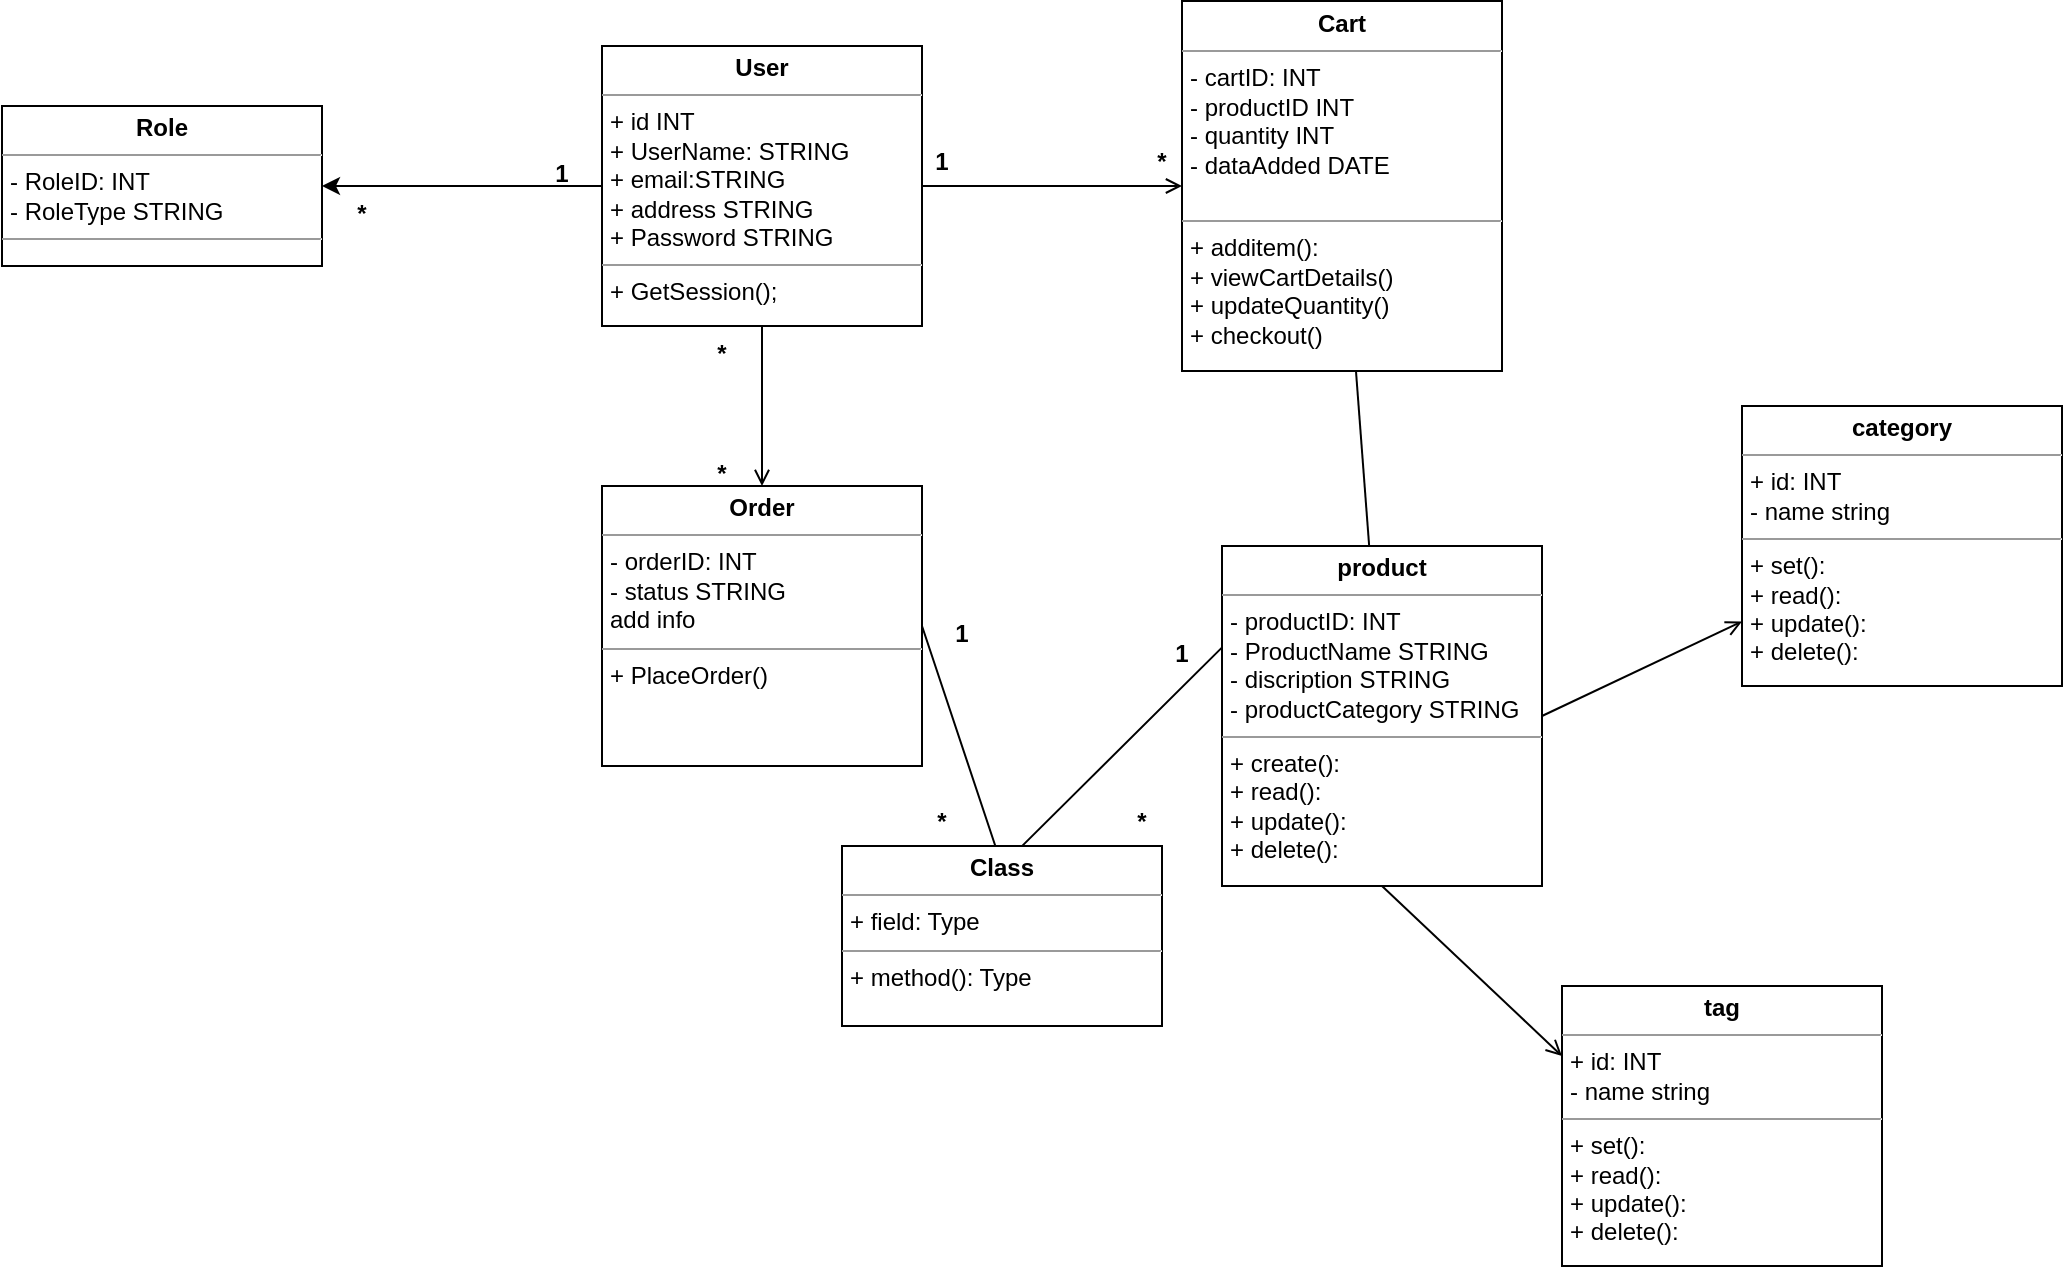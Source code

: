<mxfile>
    <diagram id="cIz3fN_cBrJlh2vAF9hm" name="Page-1">
        <mxGraphModel dx="1170" dy="458" grid="1" gridSize="10" guides="1" tooltips="1" connect="1" arrows="1" fold="1" page="0" pageScale="1" pageWidth="850" pageHeight="1100" math="0" shadow="0">
            <root>
                <mxCell id="0"/>
                <mxCell id="1" parent="0"/>
                <mxCell id="3" style="edgeStyle=none;html=1;exitX=0;exitY=0.5;exitDx=0;exitDy=0;" edge="1" parent="1" source="2" target="4">
                    <mxGeometry relative="1" as="geometry">
                        <mxPoint x="130" y="315.111" as="targetPoint"/>
                    </mxGeometry>
                </mxCell>
                <mxCell id="8" style="edgeStyle=none;html=1;exitX=1;exitY=0.5;exitDx=0;exitDy=0;endArrow=open;endFill=0;" edge="1" parent="1" source="2">
                    <mxGeometry relative="1" as="geometry">
                        <mxPoint x="550" y="310" as="targetPoint"/>
                    </mxGeometry>
                </mxCell>
                <mxCell id="10" style="edgeStyle=none;html=1;exitX=0.5;exitY=1;exitDx=0;exitDy=0;endArrow=open;endFill=0;" edge="1" parent="1" source="2">
                    <mxGeometry relative="1" as="geometry">
                        <mxPoint x="340" y="460" as="targetPoint"/>
                    </mxGeometry>
                </mxCell>
                <mxCell id="2" value="&lt;p style=&quot;margin:0px;margin-top:4px;text-align:center;&quot;&gt;&lt;b&gt;User&lt;/b&gt;&lt;/p&gt;&lt;hr size=&quot;1&quot;&gt;&lt;p style=&quot;margin:0px;margin-left:4px;&quot;&gt;+ id INT&lt;/p&gt;&lt;p style=&quot;margin:0px;margin-left:4px;&quot;&gt;+ UserName: STRING&lt;/p&gt;&lt;p style=&quot;margin:0px;margin-left:4px;&quot;&gt;+ email:STRING&lt;/p&gt;&lt;p style=&quot;margin:0px;margin-left:4px;&quot;&gt;+ address STRING&lt;/p&gt;&lt;p style=&quot;margin:0px;margin-left:4px;&quot;&gt;+ Password STRING&lt;/p&gt;&lt;hr size=&quot;1&quot;&gt;&lt;p style=&quot;margin:0px;margin-left:4px;&quot;&gt;+ GetSession();&lt;/p&gt;" style="verticalAlign=top;align=left;overflow=fill;fontSize=12;fontFamily=Helvetica;html=1;" parent="1" vertex="1">
                    <mxGeometry x="260" y="240" width="160" height="140" as="geometry"/>
                </mxCell>
                <mxCell id="4" value="&lt;p style=&quot;margin:0px;margin-top:4px;text-align:center;&quot;&gt;&lt;b&gt;Role&lt;/b&gt;&lt;/p&gt;&lt;hr size=&quot;1&quot;&gt;&lt;p style=&quot;margin:0px;margin-left:4px;&quot;&gt;- RoleID: INT&lt;/p&gt;&lt;p style=&quot;margin:0px;margin-left:4px;&quot;&gt;- RoleType STRING&lt;/p&gt;&lt;hr size=&quot;1&quot;&gt;&lt;p style=&quot;margin:0px;margin-left:4px;&quot;&gt;&lt;br&gt;&lt;/p&gt;" style="verticalAlign=top;align=left;overflow=fill;fontSize=12;fontFamily=Helvetica;html=1;" vertex="1" parent="1">
                    <mxGeometry x="-40" y="270" width="160" height="80" as="geometry"/>
                </mxCell>
                <mxCell id="5" value="1" style="text;align=center;fontStyle=1;verticalAlign=middle;spacingLeft=3;spacingRight=3;strokeColor=none;rotatable=0;points=[[0,0.5],[1,0.5]];portConstraint=eastwest;" vertex="1" parent="1">
                    <mxGeometry x="200" y="290" width="80" height="26" as="geometry"/>
                </mxCell>
                <mxCell id="7" value="*" style="text;align=center;fontStyle=1;verticalAlign=middle;spacingLeft=3;spacingRight=3;strokeColor=none;rotatable=0;points=[[0,0.5],[1,0.5]];portConstraint=eastwest;" vertex="1" parent="1">
                    <mxGeometry x="100" y="310" width="80" height="26" as="geometry"/>
                </mxCell>
                <mxCell id="32" style="edgeStyle=none;html=1;endArrow=none;endFill=0;" edge="1" parent="1" source="9" target="22">
                    <mxGeometry relative="1" as="geometry"/>
                </mxCell>
                <mxCell id="9" value="&lt;p style=&quot;margin:0px;margin-top:4px;text-align:center;&quot;&gt;&lt;b&gt;Cart&lt;/b&gt;&lt;/p&gt;&lt;hr size=&quot;1&quot;&gt;&lt;p style=&quot;margin:0px;margin-left:4px;&quot;&gt;- cartID: INT&lt;/p&gt;&lt;p style=&quot;margin:0px;margin-left:4px;&quot;&gt;- productID INT&lt;/p&gt;&lt;p style=&quot;margin:0px;margin-left:4px;&quot;&gt;- quantity INT&lt;/p&gt;&lt;p style=&quot;margin:0px;margin-left:4px;&quot;&gt;- dataAdded DATE&lt;/p&gt;&lt;p style=&quot;margin:0px;margin-left:4px;&quot;&gt;&lt;br&gt;&lt;/p&gt;&lt;hr size=&quot;1&quot;&gt;&lt;p style=&quot;margin:0px;margin-left:4px;&quot;&gt;+ additem():&lt;/p&gt;&lt;p style=&quot;margin:0px;margin-left:4px;&quot;&gt;+ viewCartDetails()&lt;/p&gt;&lt;p style=&quot;margin:0px;margin-left:4px;&quot;&gt;+ updateQuantity()&lt;/p&gt;&lt;p style=&quot;margin:0px;margin-left:4px;&quot;&gt;+ checkout()&lt;/p&gt;" style="verticalAlign=top;align=left;overflow=fill;fontSize=12;fontFamily=Helvetica;html=1;" vertex="1" parent="1">
                    <mxGeometry x="550" y="217.5" width="160" height="185" as="geometry"/>
                </mxCell>
                <mxCell id="12" value="1" style="text;align=center;fontStyle=1;verticalAlign=middle;spacingLeft=3;spacingRight=3;strokeColor=none;rotatable=0;points=[[0,0.5],[1,0.5]];portConstraint=eastwest;" vertex="1" parent="1">
                    <mxGeometry x="390" y="284" width="80" height="26" as="geometry"/>
                </mxCell>
                <mxCell id="13" value="*" style="text;align=center;fontStyle=1;verticalAlign=middle;spacingLeft=3;spacingRight=3;strokeColor=none;rotatable=0;points=[[0,0.5],[1,0.5]];portConstraint=eastwest;" vertex="1" parent="1">
                    <mxGeometry x="500" y="284" width="80" height="26" as="geometry"/>
                </mxCell>
                <mxCell id="21" style="edgeStyle=none;html=1;exitX=1;exitY=0.5;exitDx=0;exitDy=0;endArrow=none;endFill=0;entryX=0.009;entryY=0.29;entryDx=0;entryDy=0;entryPerimeter=0;" edge="1" parent="1" source="14" target="22">
                    <mxGeometry relative="1" as="geometry">
                        <mxPoint x="510.0" y="550" as="targetPoint"/>
                        <Array as="points">
                            <mxPoint x="460" y="650"/>
                        </Array>
                    </mxGeometry>
                </mxCell>
                <mxCell id="14" value="&lt;p style=&quot;margin:0px;margin-top:4px;text-align:center;&quot;&gt;&lt;b&gt;Order&lt;/b&gt;&lt;/p&gt;&lt;hr size=&quot;1&quot;&gt;&lt;p style=&quot;margin:0px;margin-left:4px;&quot;&gt;- orderID: INT&lt;/p&gt;&lt;p style=&quot;margin:0px;margin-left:4px;&quot;&gt;- status STRING&lt;/p&gt;&lt;p style=&quot;margin:0px;margin-left:4px;&quot;&gt;add info&lt;/p&gt;&lt;hr size=&quot;1&quot;&gt;&lt;p style=&quot;margin:0px;margin-left:4px;&quot;&gt;+ PlaceOrder()&lt;/p&gt;" style="verticalAlign=top;align=left;overflow=fill;fontSize=12;fontFamily=Helvetica;html=1;" vertex="1" parent="1">
                    <mxGeometry x="260" y="460" width="160" height="140" as="geometry"/>
                </mxCell>
                <mxCell id="19" value="*" style="text;align=center;fontStyle=1;verticalAlign=middle;spacingLeft=3;spacingRight=3;strokeColor=none;rotatable=0;points=[[0,0.5],[1,0.5]];portConstraint=eastwest;" vertex="1" parent="1">
                    <mxGeometry x="280" y="380" width="80" height="26" as="geometry"/>
                </mxCell>
                <mxCell id="20" value="*" style="text;align=center;fontStyle=1;verticalAlign=middle;spacingLeft=3;spacingRight=3;strokeColor=none;rotatable=0;points=[[0,0.5],[1,0.5]];portConstraint=eastwest;" vertex="1" parent="1">
                    <mxGeometry x="280" y="440" width="80" height="26" as="geometry"/>
                </mxCell>
                <mxCell id="23" style="edgeStyle=none;html=1;exitX=1;exitY=0.5;exitDx=0;exitDy=0;endArrow=open;endFill=0;" edge="1" parent="1" source="22" target="24">
                    <mxGeometry relative="1" as="geometry">
                        <mxPoint x="790" y="570" as="targetPoint"/>
                    </mxGeometry>
                </mxCell>
                <mxCell id="26" style="edgeStyle=none;html=1;exitX=0.5;exitY=1;exitDx=0;exitDy=0;entryX=0;entryY=0.25;entryDx=0;entryDy=0;endArrow=open;endFill=0;" edge="1" parent="1" source="22" target="25">
                    <mxGeometry relative="1" as="geometry"/>
                </mxCell>
                <mxCell id="22" value="&lt;p style=&quot;margin:0px;margin-top:4px;text-align:center;&quot;&gt;&lt;b&gt;product&lt;/b&gt;&lt;/p&gt;&lt;hr size=&quot;1&quot;&gt;&lt;p style=&quot;margin:0px;margin-left:4px;&quot;&gt;- productID: INT&lt;/p&gt;&lt;p style=&quot;margin:0px;margin-left:4px;&quot;&gt;- ProductName STRING&lt;/p&gt;&lt;p style=&quot;margin:0px;margin-left:4px;&quot;&gt;- discription STRING&lt;/p&gt;&lt;p style=&quot;margin:0px;margin-left:4px;&quot;&gt;- productCategory STRING&lt;span style=&quot;background-color: initial;&quot;&gt;&amp;nbsp;&lt;/span&gt;&lt;/p&gt;&lt;hr size=&quot;1&quot;&gt;&lt;p style=&quot;margin:0px;margin-left:4px;&quot;&gt;+ create():&amp;nbsp;&lt;/p&gt;&lt;p style=&quot;margin:0px;margin-left:4px;&quot;&gt;+ read():&amp;nbsp;&lt;br&gt;&lt;/p&gt;&lt;p style=&quot;margin:0px;margin-left:4px;&quot;&gt;+ update():&amp;nbsp;&lt;br&gt;&lt;/p&gt;&lt;p style=&quot;margin:0px;margin-left:4px;&quot;&gt;+ delete():&amp;nbsp;&lt;br&gt;&lt;/p&gt;&lt;p style=&quot;margin:0px;margin-left:4px;&quot;&gt;&lt;br&gt;&lt;/p&gt;" style="verticalAlign=top;align=left;overflow=fill;fontSize=12;fontFamily=Helvetica;html=1;" vertex="1" parent="1">
                    <mxGeometry x="570" y="490" width="160" height="170" as="geometry"/>
                </mxCell>
                <mxCell id="24" value="&lt;p style=&quot;margin:0px;margin-top:4px;text-align:center;&quot;&gt;&lt;b&gt;category&lt;/b&gt;&lt;/p&gt;&lt;hr size=&quot;1&quot;&gt;&lt;p style=&quot;margin:0px;margin-left:4px;&quot;&gt;+ id: INT&lt;/p&gt;&lt;p style=&quot;margin:0px;margin-left:4px;&quot;&gt;- name string&lt;/p&gt;&lt;hr size=&quot;1&quot;&gt;&lt;p style=&quot;margin:0px;margin-left:4px;&quot;&gt;+ set():&amp;nbsp;&lt;/p&gt;&lt;p style=&quot;margin:0px;margin-left:4px;&quot;&gt;+ read():&amp;nbsp;&lt;br&gt;&lt;/p&gt;&lt;p style=&quot;margin:0px;margin-left:4px;&quot;&gt;+ update():&amp;nbsp;&lt;br&gt;&lt;/p&gt;&lt;p style=&quot;margin:0px;margin-left:4px;&quot;&gt;+ delete():&amp;nbsp;&lt;br&gt;&lt;/p&gt;" style="verticalAlign=top;align=left;overflow=fill;fontSize=12;fontFamily=Helvetica;html=1;" vertex="1" parent="1">
                    <mxGeometry x="830" y="420" width="160" height="140" as="geometry"/>
                </mxCell>
                <mxCell id="25" value="&lt;p style=&quot;margin:0px;margin-top:4px;text-align:center;&quot;&gt;&lt;b&gt;tag&lt;/b&gt;&lt;/p&gt;&lt;hr size=&quot;1&quot;&gt;&lt;p style=&quot;margin:0px;margin-left:4px;&quot;&gt;+ id: INT&lt;/p&gt;&lt;p style=&quot;margin:0px;margin-left:4px;&quot;&gt;- name string&lt;/p&gt;&lt;hr size=&quot;1&quot;&gt;&lt;p style=&quot;margin:0px;margin-left:4px;&quot;&gt;+ set():&amp;nbsp;&lt;/p&gt;&lt;p style=&quot;margin:0px;margin-left:4px;&quot;&gt;+ read():&amp;nbsp;&lt;br&gt;&lt;/p&gt;&lt;p style=&quot;margin:0px;margin-left:4px;&quot;&gt;+ update():&amp;nbsp;&lt;br&gt;&lt;/p&gt;&lt;p style=&quot;margin:0px;margin-left:4px;&quot;&gt;+ delete():&amp;nbsp;&lt;br&gt;&lt;/p&gt;" style="verticalAlign=top;align=left;overflow=fill;fontSize=12;fontFamily=Helvetica;html=1;" vertex="1" parent="1">
                    <mxGeometry x="740" y="710" width="160" height="140" as="geometry"/>
                </mxCell>
                <mxCell id="27" value="*" style="text;align=center;fontStyle=1;verticalAlign=middle;spacingLeft=3;spacingRight=3;strokeColor=none;rotatable=0;points=[[0,0.5],[1,0.5]];portConstraint=eastwest;" vertex="1" parent="1">
                    <mxGeometry x="490" y="614" width="80" height="26" as="geometry"/>
                </mxCell>
                <mxCell id="28" value="*" style="text;align=center;fontStyle=1;verticalAlign=middle;spacingLeft=3;spacingRight=3;strokeColor=none;rotatable=0;points=[[0,0.5],[1,0.5]];portConstraint=eastwest;" vertex="1" parent="1">
                    <mxGeometry x="390" y="614" width="80" height="26" as="geometry"/>
                </mxCell>
                <mxCell id="29" value="&lt;p style=&quot;margin:0px;margin-top:4px;text-align:center;&quot;&gt;&lt;b&gt;Class&lt;/b&gt;&lt;/p&gt;&lt;hr size=&quot;1&quot;/&gt;&lt;p style=&quot;margin:0px;margin-left:4px;&quot;&gt;+ field: Type&lt;/p&gt;&lt;hr size=&quot;1&quot;/&gt;&lt;p style=&quot;margin:0px;margin-left:4px;&quot;&gt;+ method(): Type&lt;/p&gt;" style="verticalAlign=top;align=left;overflow=fill;fontSize=12;fontFamily=Helvetica;html=1;" vertex="1" parent="1">
                    <mxGeometry x="380" y="640" width="160" height="90" as="geometry"/>
                </mxCell>
                <mxCell id="30" value="1" style="text;align=center;fontStyle=1;verticalAlign=middle;spacingLeft=3;spacingRight=3;strokeColor=none;rotatable=0;points=[[0,0.5],[1,0.5]];portConstraint=eastwest;" vertex="1" parent="1">
                    <mxGeometry x="400" y="520" width="80" height="26" as="geometry"/>
                </mxCell>
                <mxCell id="31" value="1" style="text;align=center;fontStyle=1;verticalAlign=middle;spacingLeft=3;spacingRight=3;strokeColor=none;rotatable=0;points=[[0,0.5],[1,0.5]];portConstraint=eastwest;" vertex="1" parent="1">
                    <mxGeometry x="510" y="530" width="80" height="26" as="geometry"/>
                </mxCell>
            </root>
        </mxGraphModel>
    </diagram>
</mxfile>